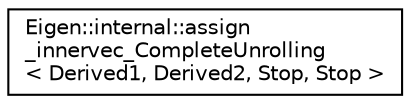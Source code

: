 digraph "Graphical Class Hierarchy"
{
  edge [fontname="Helvetica",fontsize="10",labelfontname="Helvetica",labelfontsize="10"];
  node [fontname="Helvetica",fontsize="10",shape=record];
  rankdir="LR";
  Node1 [label="Eigen::internal::assign\l_innervec_CompleteUnrolling\l\< Derived1, Derived2, Stop, Stop \>",height=0.2,width=0.4,color="black", fillcolor="white", style="filled",URL="$struct_eigen_1_1internal_1_1assign__innervec___complete_unrolling_3_01_derived1_00_01_derived2_00_01_stop_00_01_stop_01_4.html"];
}
